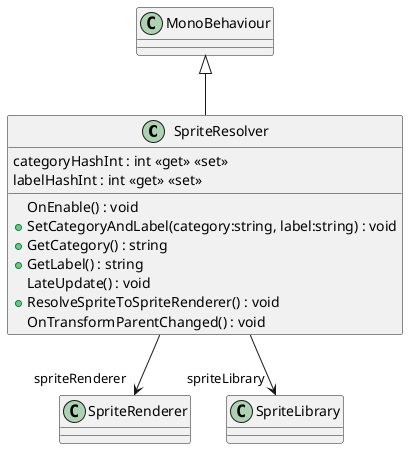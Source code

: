 @startuml
class SpriteResolver {
    OnEnable() : void
    + SetCategoryAndLabel(category:string, label:string) : void
    + GetCategory() : string
    + GetLabel() : string
    LateUpdate() : void
    + ResolveSpriteToSpriteRenderer() : void
    OnTransformParentChanged() : void
    categoryHashInt : int <<get>> <<set>>
    labelHashInt : int <<get>> <<set>>
}
MonoBehaviour <|-- SpriteResolver
SpriteResolver --> "spriteRenderer" SpriteRenderer
SpriteResolver --> "spriteLibrary" SpriteLibrary
@enduml
